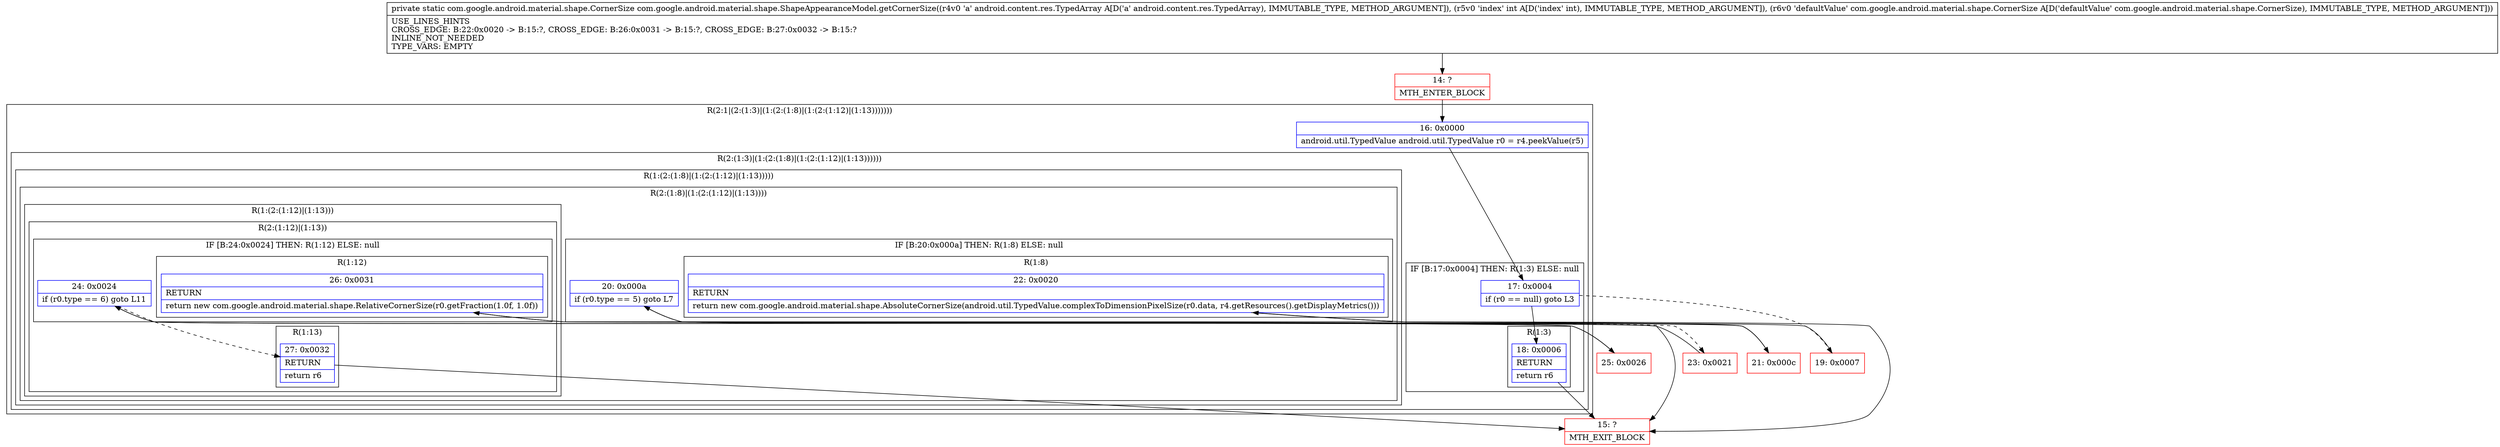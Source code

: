 digraph "CFG forcom.google.android.material.shape.ShapeAppearanceModel.getCornerSize(Landroid\/content\/res\/TypedArray;ILcom\/google\/android\/material\/shape\/CornerSize;)Lcom\/google\/android\/material\/shape\/CornerSize;" {
subgraph cluster_Region_1872314084 {
label = "R(2:1|(2:(1:3)|(1:(2:(1:8)|(1:(2:(1:12)|(1:13)))))))";
node [shape=record,color=blue];
Node_16 [shape=record,label="{16\:\ 0x0000|android.util.TypedValue android.util.TypedValue r0 = r4.peekValue(r5)\l}"];
subgraph cluster_Region_1486800800 {
label = "R(2:(1:3)|(1:(2:(1:8)|(1:(2:(1:12)|(1:13))))))";
node [shape=record,color=blue];
subgraph cluster_IfRegion_801096450 {
label = "IF [B:17:0x0004] THEN: R(1:3) ELSE: null";
node [shape=record,color=blue];
Node_17 [shape=record,label="{17\:\ 0x0004|if (r0 == null) goto L3\l}"];
subgraph cluster_Region_1060653458 {
label = "R(1:3)";
node [shape=record,color=blue];
Node_18 [shape=record,label="{18\:\ 0x0006|RETURN\l|return r6\l}"];
}
}
subgraph cluster_Region_1919835409 {
label = "R(1:(2:(1:8)|(1:(2:(1:12)|(1:13)))))";
node [shape=record,color=blue];
subgraph cluster_Region_493026145 {
label = "R(2:(1:8)|(1:(2:(1:12)|(1:13))))";
node [shape=record,color=blue];
subgraph cluster_IfRegion_2010786229 {
label = "IF [B:20:0x000a] THEN: R(1:8) ELSE: null";
node [shape=record,color=blue];
Node_20 [shape=record,label="{20\:\ 0x000a|if (r0.type == 5) goto L7\l}"];
subgraph cluster_Region_1661736678 {
label = "R(1:8)";
node [shape=record,color=blue];
Node_22 [shape=record,label="{22\:\ 0x0020|RETURN\l|return new com.google.android.material.shape.AbsoluteCornerSize(android.util.TypedValue.complexToDimensionPixelSize(r0.data, r4.getResources().getDisplayMetrics()))\l}"];
}
}
subgraph cluster_Region_871341226 {
label = "R(1:(2:(1:12)|(1:13)))";
node [shape=record,color=blue];
subgraph cluster_Region_1315321756 {
label = "R(2:(1:12)|(1:13))";
node [shape=record,color=blue];
subgraph cluster_IfRegion_1162111613 {
label = "IF [B:24:0x0024] THEN: R(1:12) ELSE: null";
node [shape=record,color=blue];
Node_24 [shape=record,label="{24\:\ 0x0024|if (r0.type == 6) goto L11\l}"];
subgraph cluster_Region_347215364 {
label = "R(1:12)";
node [shape=record,color=blue];
Node_26 [shape=record,label="{26\:\ 0x0031|RETURN\l|return new com.google.android.material.shape.RelativeCornerSize(r0.getFraction(1.0f, 1.0f))\l}"];
}
}
subgraph cluster_Region_1323335060 {
label = "R(1:13)";
node [shape=record,color=blue];
Node_27 [shape=record,label="{27\:\ 0x0032|RETURN\l|return r6\l}"];
}
}
}
}
}
}
}
Node_14 [shape=record,color=red,label="{14\:\ ?|MTH_ENTER_BLOCK\l}"];
Node_15 [shape=record,color=red,label="{15\:\ ?|MTH_EXIT_BLOCK\l}"];
Node_19 [shape=record,color=red,label="{19\:\ 0x0007}"];
Node_21 [shape=record,color=red,label="{21\:\ 0x000c}"];
Node_23 [shape=record,color=red,label="{23\:\ 0x0021}"];
Node_25 [shape=record,color=red,label="{25\:\ 0x0026}"];
MethodNode[shape=record,label="{private static com.google.android.material.shape.CornerSize com.google.android.material.shape.ShapeAppearanceModel.getCornerSize((r4v0 'a' android.content.res.TypedArray A[D('a' android.content.res.TypedArray), IMMUTABLE_TYPE, METHOD_ARGUMENT]), (r5v0 'index' int A[D('index' int), IMMUTABLE_TYPE, METHOD_ARGUMENT]), (r6v0 'defaultValue' com.google.android.material.shape.CornerSize A[D('defaultValue' com.google.android.material.shape.CornerSize), IMMUTABLE_TYPE, METHOD_ARGUMENT]))  | USE_LINES_HINTS\lCROSS_EDGE: B:22:0x0020 \-\> B:15:?, CROSS_EDGE: B:26:0x0031 \-\> B:15:?, CROSS_EDGE: B:27:0x0032 \-\> B:15:?\lINLINE_NOT_NEEDED\lTYPE_VARS: EMPTY\l}"];
MethodNode -> Node_14;Node_16 -> Node_17;
Node_17 -> Node_18;
Node_17 -> Node_19[style=dashed];
Node_18 -> Node_15;
Node_20 -> Node_21;
Node_20 -> Node_23[style=dashed];
Node_22 -> Node_15;
Node_24 -> Node_25;
Node_24 -> Node_27[style=dashed];
Node_26 -> Node_15;
Node_27 -> Node_15;
Node_14 -> Node_16;
Node_19 -> Node_20;
Node_21 -> Node_22;
Node_23 -> Node_24;
Node_25 -> Node_26;
}


